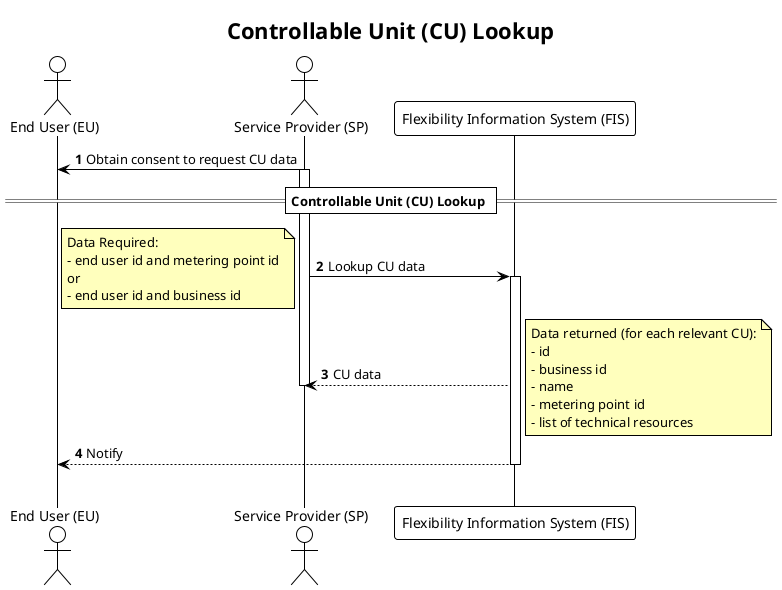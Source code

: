 @startuml controllable_unit_lookup
!theme plain

title Controllable Unit (CU) Lookup

autonumber
skinparam note {
    BackgroundColor #FFFFBD
}

actor "End User (EU)" AS EU
actor "Service Provider (SP)" as SP
participant "Flexibility Information System (FIS)" as FIS

EU <- SP: Obtain consent to request CU data
activate SP

== Controllable Unit (CU) Lookup ==

SP -> FIS: Lookup CU data
note left
    Data Required:
    - end user id and metering point id
    or
    - end user id and business id
end note
activate FIS
FIS --> SP: CU data
deactivate SP

note right
    Data returned (for each relevant CU):
    - id
    - business id
    - name
    - metering point id
    - list of technical resources
end note

FIS --> EU: Notify
deactivate FIS
|||
@enduml

